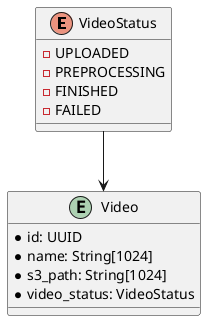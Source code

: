 @startuml Database
enum VideoStatus {
    - UPLOADED
    - PREPROCESSING
    - FINISHED
    - FAILED
}
entity Video {
    * id: UUID
    * name: String[1024]
    * s3_path: String[1024]
    * video_status: VideoStatus
}
VideoStatus --> Video
@enduml